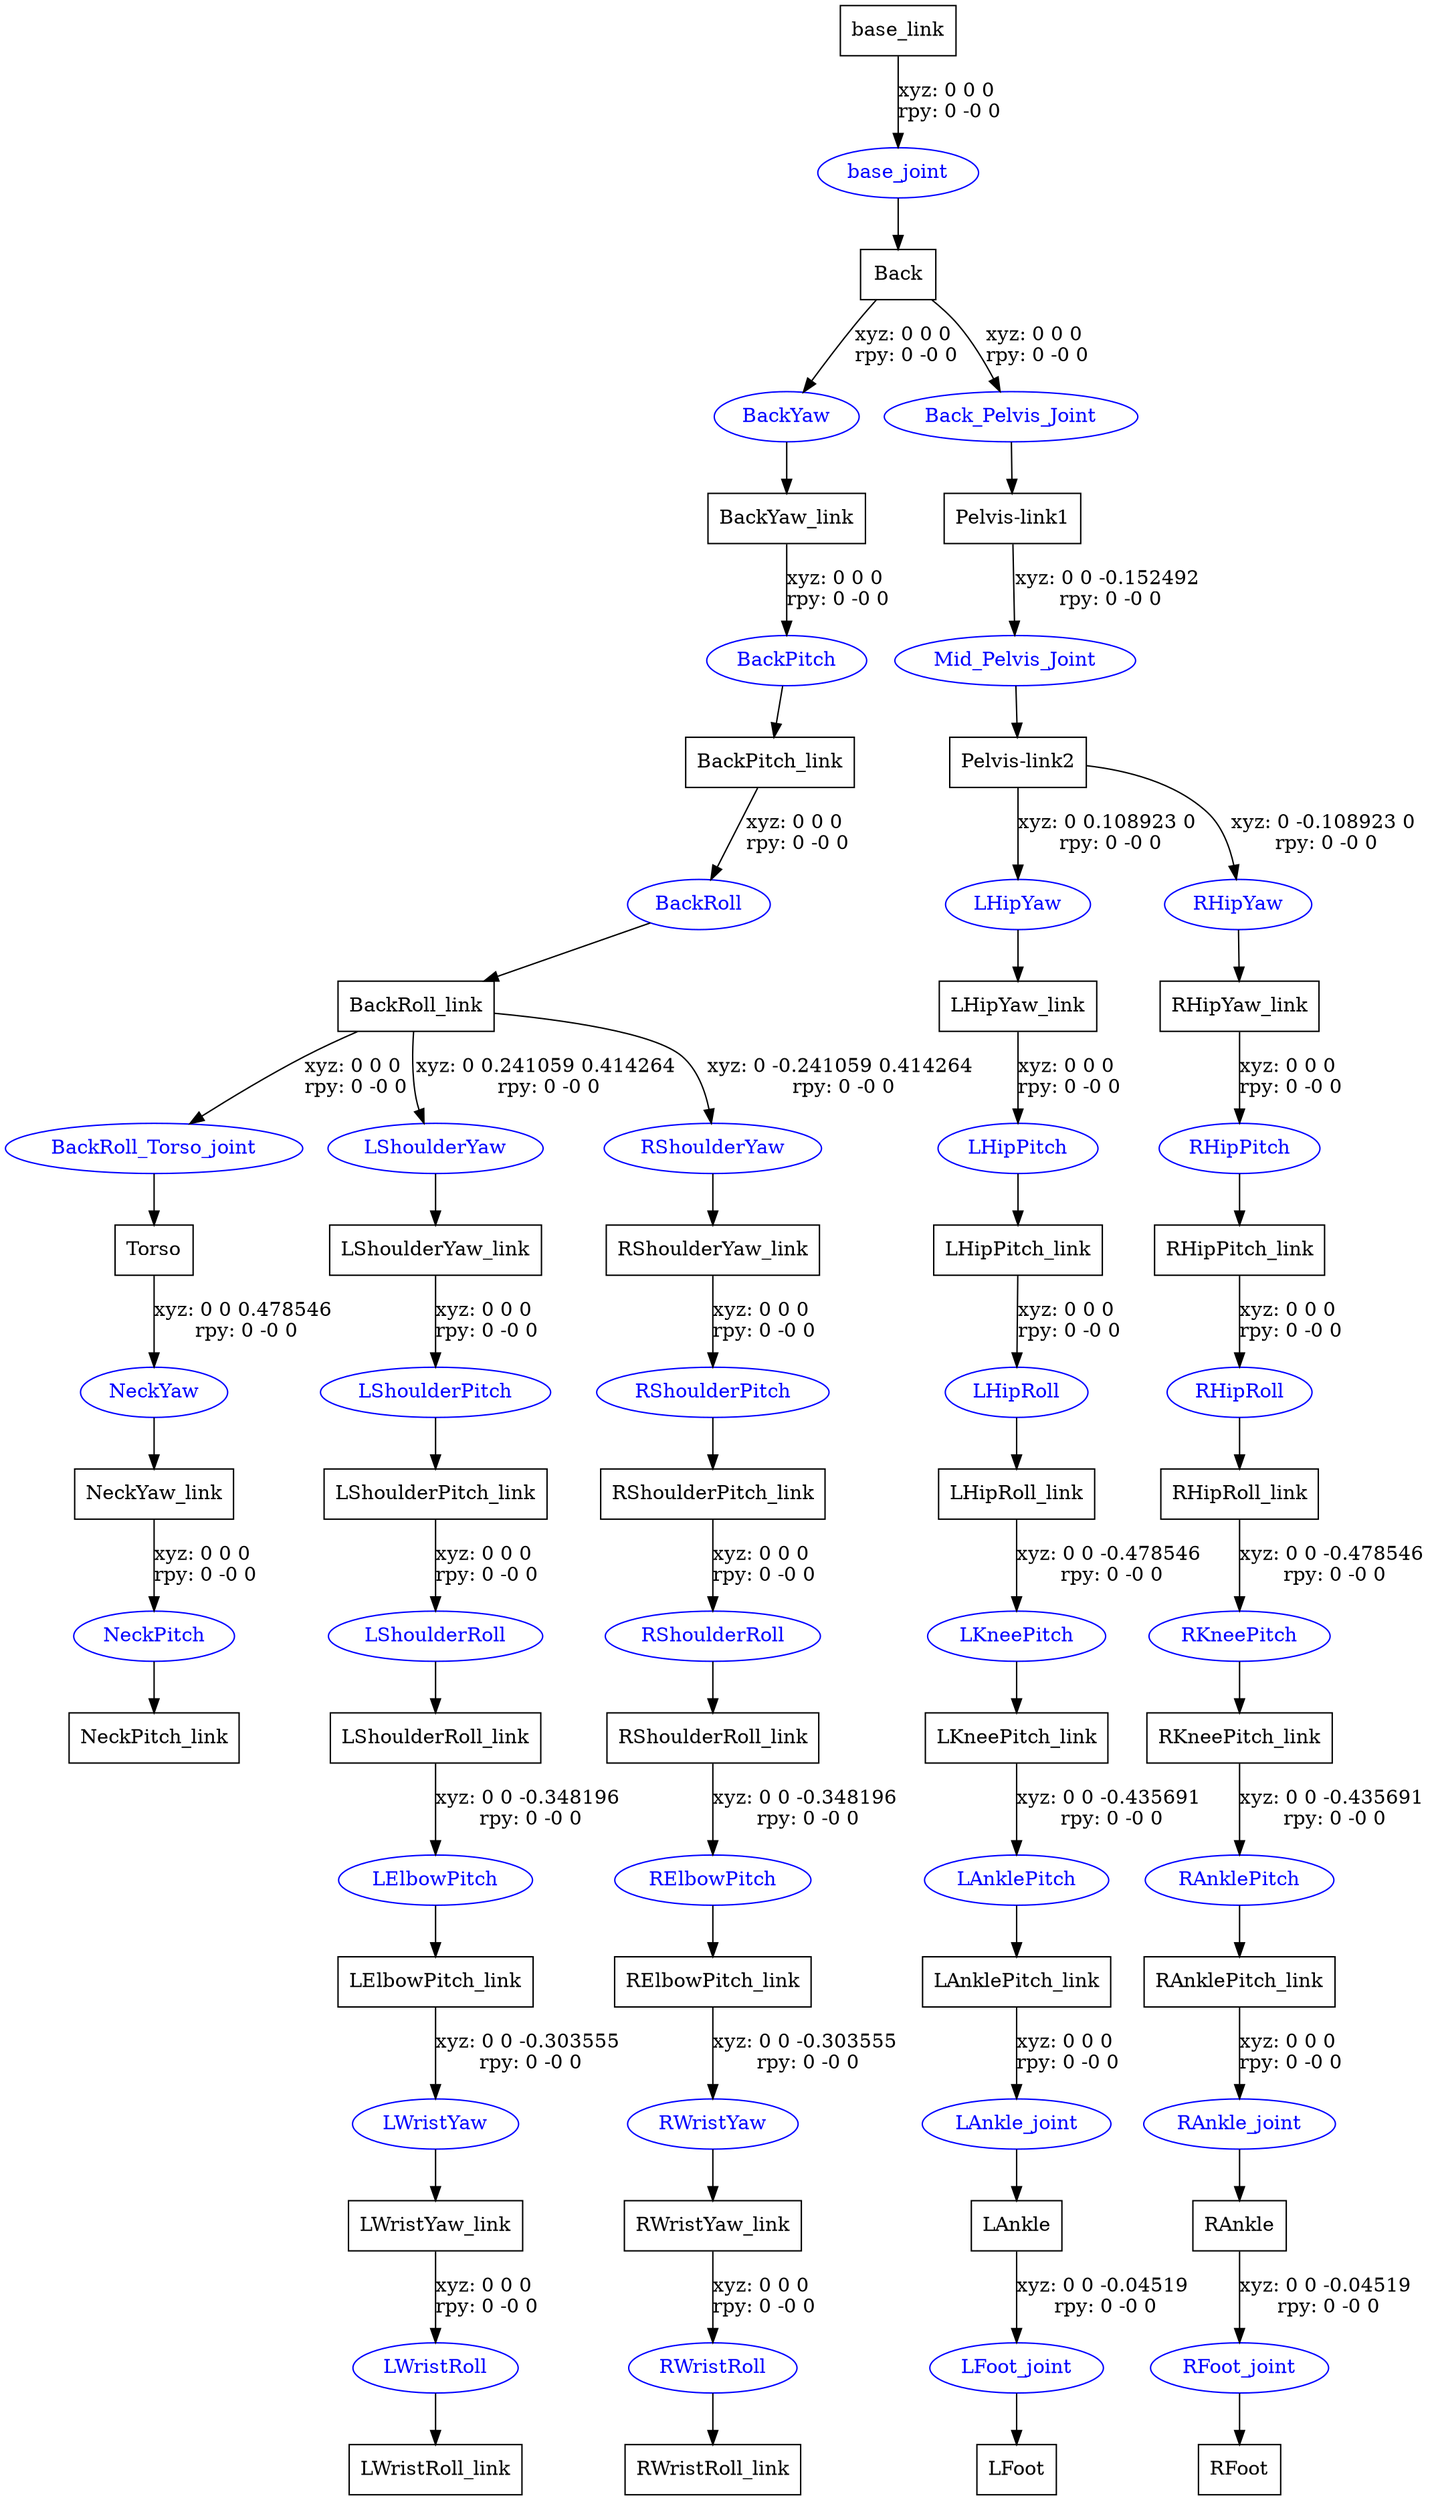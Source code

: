 digraph G {
node [shape=box];
"base_link" [label="base_link"];
"Back" [label="Back"];
"BackYaw_link" [label="BackYaw_link"];
"BackPitch_link" [label="BackPitch_link"];
"BackRoll_link" [label="BackRoll_link"];
"Torso" [label="Torso"];
"NeckYaw_link" [label="NeckYaw_link"];
"NeckPitch_link" [label="NeckPitch_link"];
"LShoulderYaw_link" [label="LShoulderYaw_link"];
"LShoulderPitch_link" [label="LShoulderPitch_link"];
"LShoulderRoll_link" [label="LShoulderRoll_link"];
"LElbowPitch_link" [label="LElbowPitch_link"];
"LWristYaw_link" [label="LWristYaw_link"];
"LWristRoll_link" [label="LWristRoll_link"];
"RShoulderYaw_link" [label="RShoulderYaw_link"];
"RShoulderPitch_link" [label="RShoulderPitch_link"];
"RShoulderRoll_link" [label="RShoulderRoll_link"];
"RElbowPitch_link" [label="RElbowPitch_link"];
"RWristYaw_link" [label="RWristYaw_link"];
"RWristRoll_link" [label="RWristRoll_link"];
"Pelvis-link1" [label="Pelvis-link1"];
"Pelvis-link2" [label="Pelvis-link2"];
"LHipYaw_link" [label="LHipYaw_link"];
"LHipPitch_link" [label="LHipPitch_link"];
"LHipRoll_link" [label="LHipRoll_link"];
"LKneePitch_link" [label="LKneePitch_link"];
"LAnklePitch_link" [label="LAnklePitch_link"];
"LAnkle" [label="LAnkle"];
"LFoot" [label="LFoot"];
"RHipYaw_link" [label="RHipYaw_link"];
"RHipPitch_link" [label="RHipPitch_link"];
"RHipRoll_link" [label="RHipRoll_link"];
"RKneePitch_link" [label="RKneePitch_link"];
"RAnklePitch_link" [label="RAnklePitch_link"];
"RAnkle" [label="RAnkle"];
"RFoot" [label="RFoot"];
node [shape=ellipse, color=blue, fontcolor=blue];
"base_link" -> "base_joint" [label="xyz: 0 0 0 \nrpy: 0 -0 0"]
"base_joint" -> "Back"
"Back" -> "BackYaw" [label="xyz: 0 0 0 \nrpy: 0 -0 0"]
"BackYaw" -> "BackYaw_link"
"BackYaw_link" -> "BackPitch" [label="xyz: 0 0 0 \nrpy: 0 -0 0"]
"BackPitch" -> "BackPitch_link"
"BackPitch_link" -> "BackRoll" [label="xyz: 0 0 0 \nrpy: 0 -0 0"]
"BackRoll" -> "BackRoll_link"
"BackRoll_link" -> "BackRoll_Torso_joint" [label="xyz: 0 0 0 \nrpy: 0 -0 0"]
"BackRoll_Torso_joint" -> "Torso"
"Torso" -> "NeckYaw" [label="xyz: 0 0 0.478546 \nrpy: 0 -0 0"]
"NeckYaw" -> "NeckYaw_link"
"NeckYaw_link" -> "NeckPitch" [label="xyz: 0 0 0 \nrpy: 0 -0 0"]
"NeckPitch" -> "NeckPitch_link"
"BackRoll_link" -> "LShoulderYaw" [label="xyz: 0 0.241059 0.414264 \nrpy: 0 -0 0"]
"LShoulderYaw" -> "LShoulderYaw_link"
"LShoulderYaw_link" -> "LShoulderPitch" [label="xyz: 0 0 0 \nrpy: 0 -0 0"]
"LShoulderPitch" -> "LShoulderPitch_link"
"LShoulderPitch_link" -> "LShoulderRoll" [label="xyz: 0 0 0 \nrpy: 0 -0 0"]
"LShoulderRoll" -> "LShoulderRoll_link"
"LShoulderRoll_link" -> "LElbowPitch" [label="xyz: 0 0 -0.348196 \nrpy: 0 -0 0"]
"LElbowPitch" -> "LElbowPitch_link"
"LElbowPitch_link" -> "LWristYaw" [label="xyz: 0 0 -0.303555 \nrpy: 0 -0 0"]
"LWristYaw" -> "LWristYaw_link"
"LWristYaw_link" -> "LWristRoll" [label="xyz: 0 0 0 \nrpy: 0 -0 0"]
"LWristRoll" -> "LWristRoll_link"
"BackRoll_link" -> "RShoulderYaw" [label="xyz: 0 -0.241059 0.414264 \nrpy: 0 -0 0"]
"RShoulderYaw" -> "RShoulderYaw_link"
"RShoulderYaw_link" -> "RShoulderPitch" [label="xyz: 0 0 0 \nrpy: 0 -0 0"]
"RShoulderPitch" -> "RShoulderPitch_link"
"RShoulderPitch_link" -> "RShoulderRoll" [label="xyz: 0 0 0 \nrpy: 0 -0 0"]
"RShoulderRoll" -> "RShoulderRoll_link"
"RShoulderRoll_link" -> "RElbowPitch" [label="xyz: 0 0 -0.348196 \nrpy: 0 -0 0"]
"RElbowPitch" -> "RElbowPitch_link"
"RElbowPitch_link" -> "RWristYaw" [label="xyz: 0 0 -0.303555 \nrpy: 0 -0 0"]
"RWristYaw" -> "RWristYaw_link"
"RWristYaw_link" -> "RWristRoll" [label="xyz: 0 0 0 \nrpy: 0 -0 0"]
"RWristRoll" -> "RWristRoll_link"
"Back" -> "Back_Pelvis_Joint" [label="xyz: 0 0 0 \nrpy: 0 -0 0"]
"Back_Pelvis_Joint" -> "Pelvis-link1"
"Pelvis-link1" -> "Mid_Pelvis_Joint" [label="xyz: 0 0 -0.152492 \nrpy: 0 -0 0"]
"Mid_Pelvis_Joint" -> "Pelvis-link2"
"Pelvis-link2" -> "LHipYaw" [label="xyz: 0 0.108923 0 \nrpy: 0 -0 0"]
"LHipYaw" -> "LHipYaw_link"
"LHipYaw_link" -> "LHipPitch" [label="xyz: 0 0 0 \nrpy: 0 -0 0"]
"LHipPitch" -> "LHipPitch_link"
"LHipPitch_link" -> "LHipRoll" [label="xyz: 0 0 0 \nrpy: 0 -0 0"]
"LHipRoll" -> "LHipRoll_link"
"LHipRoll_link" -> "LKneePitch" [label="xyz: 0 0 -0.478546 \nrpy: 0 -0 0"]
"LKneePitch" -> "LKneePitch_link"
"LKneePitch_link" -> "LAnklePitch" [label="xyz: 0 0 -0.435691 \nrpy: 0 -0 0"]
"LAnklePitch" -> "LAnklePitch_link"
"LAnklePitch_link" -> "LAnkle_joint" [label="xyz: 0 0 0 \nrpy: 0 -0 0"]
"LAnkle_joint" -> "LAnkle"
"LAnkle" -> "LFoot_joint" [label="xyz: 0 0 -0.04519 \nrpy: 0 -0 0"]
"LFoot_joint" -> "LFoot"
"Pelvis-link2" -> "RHipYaw" [label="xyz: 0 -0.108923 0 \nrpy: 0 -0 0"]
"RHipYaw" -> "RHipYaw_link"
"RHipYaw_link" -> "RHipPitch" [label="xyz: 0 0 0 \nrpy: 0 -0 0"]
"RHipPitch" -> "RHipPitch_link"
"RHipPitch_link" -> "RHipRoll" [label="xyz: 0 0 0 \nrpy: 0 -0 0"]
"RHipRoll" -> "RHipRoll_link"
"RHipRoll_link" -> "RKneePitch" [label="xyz: 0 0 -0.478546 \nrpy: 0 -0 0"]
"RKneePitch" -> "RKneePitch_link"
"RKneePitch_link" -> "RAnklePitch" [label="xyz: 0 0 -0.435691 \nrpy: 0 -0 0"]
"RAnklePitch" -> "RAnklePitch_link"
"RAnklePitch_link" -> "RAnkle_joint" [label="xyz: 0 0 0 \nrpy: 0 -0 0"]
"RAnkle_joint" -> "RAnkle"
"RAnkle" -> "RFoot_joint" [label="xyz: 0 0 -0.04519 \nrpy: 0 -0 0"]
"RFoot_joint" -> "RFoot"
}
